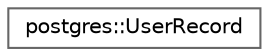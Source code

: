 digraph "Graphical Class Hierarchy"
{
 // LATEX_PDF_SIZE
  bgcolor="transparent";
  edge [fontname=Helvetica,fontsize=10,labelfontname=Helvetica,labelfontsize=10];
  node [fontname=Helvetica,fontsize=10,shape=box,height=0.2,width=0.4];
  rankdir="LR";
  Node0 [id="Node000000",label="postgres::UserRecord",height=0.2,width=0.4,color="grey40", fillcolor="white", style="filled",URL="$structpostgres_1_1_user_record.html",tooltip="Структура, представляющая запись пользователя."];
}
